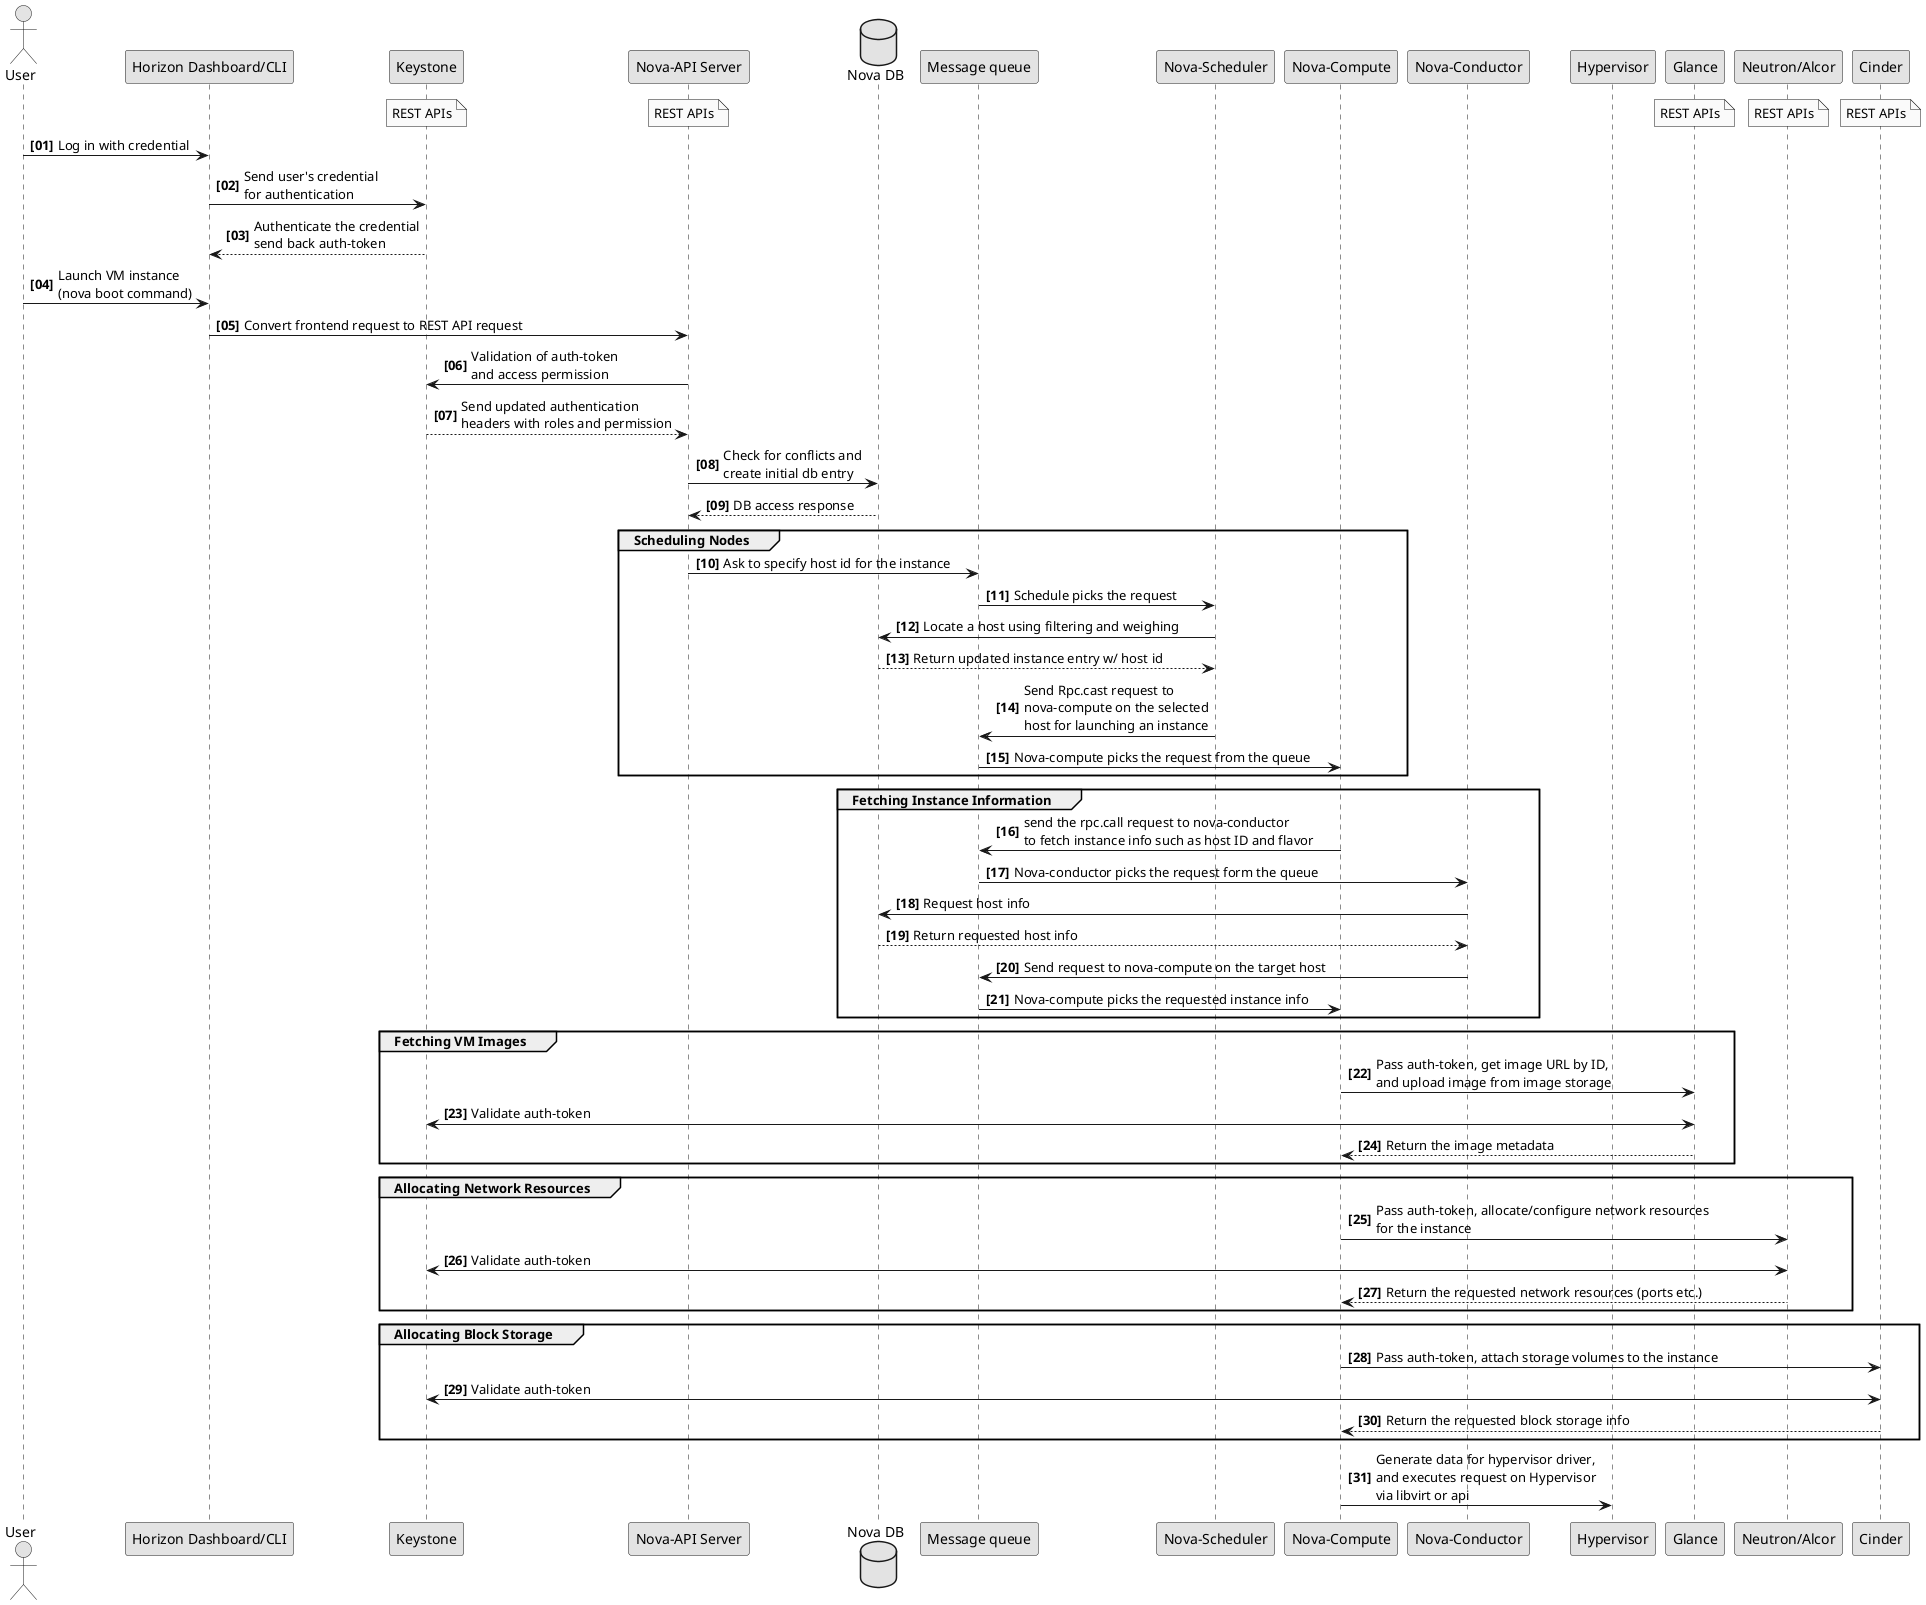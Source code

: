 'MIT License
'Copyright(c) 2020 Futurewei Cloud
'
'    Permission is hereby granted,
'    free of charge, to any person obtaining a copy of this software and associated documentation files(the "Software"), to deal in the Software without restriction,
'    including without limitation the rights to use, copy, modify, merge, publish, distribute, sublicense, and / or sell copies of the Software, and to permit persons
'    to whom the Software is furnished to do so, subject to the following conditions:
'
'    The above copyright notice and this permission notice shall be included in all copies or substantial portions of the Software.
'
'    THE SOFTWARE IS PROVIDED "AS IS", WITHOUT WARRANTY OF ANY KIND, EXPRESS OR IMPLIED, INCLUDING BUT NOT LIMITED TO THE WARRANTIES OF MERCHANTABILITY,
'    FITNESS FOR A PARTICULAR PURPOSE AND NONINFRINGEMENT. IN NO EVENT SHALL THE AUTHORS OR COPYRIGHT HOLDERS BE LIABLE FOR ANY CLAIM, DAMAGES OR OTHER LIABILITY,
'    WHETHER IN AN ACTION OF CONTRACT, TORT OR OTHERWISE, ARISING FROM, OUT OF OR IN CONNECTION WITH THE SOFTWARE OR THE USE OR OTHER DEALINGS IN THE SOFTWARE.

@startuml

skinparam monochrome true
autonumber "<b>[00]"
actor User as user
participant "Horizon Dashboard/CLI" as frontend
participant Keystone as keystone
participant "Nova-API Server" as novaapi
database "Nova DB" as novadb
participant "Message queue" as queue
participant "Nova-Scheduler" as scheduler
participant "Nova-Compute" as compute
participant "Nova-Conductor" as conductor
participant "Hypervisor" as hypervisor
participant "Glance" as glance
participant "Neutron/Alcor" as network
participant "Cinder" as cinder

note over keystone: REST APIs
/ note over novaapi: REST APIs
/ note over glance: REST APIs
/ note over network: REST APIs
/ note over cinder: REST APIs

user -> frontend: Log in with credential
frontend -> keystone: Send user's credential\nfor authentication
keystone --> frontend: Authenticate the credential\nsend back auth-token
user -> frontend: Launch VM instance\n(nova boot command)
frontend -> novaapi: Convert frontend request to REST API request
novaapi -> keystone: Validation of auth-token\nand access permission
keystone --> novaapi: Send updated authentication\nheaders with roles and permission
novaapi -> novadb: Check for conflicts and\ncreate initial db entry
novadb --> novaapi: DB access response

group Scheduling Nodes
novaapi -> queue: Ask to specify host id for the instance
queue -> scheduler: Schedule picks the request
scheduler -> novadb: Locate a host using filtering and weighing
novadb --> scheduler: Return updated instance entry w/ host id
scheduler -> queue: Send Rpc.cast request to\nnova-compute on the selected\nhost for launching an instance
queue -> compute: Nova-compute picks the request from the queue
end

group Fetching Instance Information
compute -> queue: send the rpc.call request to nova-conductor\nto fetch instance info such as host ID and flavor
queue -> conductor: Nova-conductor picks the request form the queue
conductor -> novadb: Request host info
novadb --> conductor: Return requested host info
conductor -> queue: Send request to nova-compute on the target host
queue -> compute: Nova-compute picks the requested instance info
end

group Fetching VM Images
compute -> glance: Pass auth-token, get image URL by ID,\nand upload image from image storage
glance <-> keystone: Validate auth-token
glance --> compute: Return the image metadata
end

group Allocating Network Resources
compute -> network: Pass auth-token, allocate/configure network resources\nfor the instance
network <-> keystone: Validate auth-token
network --> compute: Return the requested network resources (ports etc.)
end

group Allocating Block Storage
compute -> cinder: Pass auth-token, attach storage volumes to the instance
cinder <-> keystone: Validate auth-token
cinder --> compute: Return the requested block storage info
end

compute -> hypervisor: Generate data for hypervisor driver,\nand executes request on Hypervisor\nvia libvirt or api

@enduml